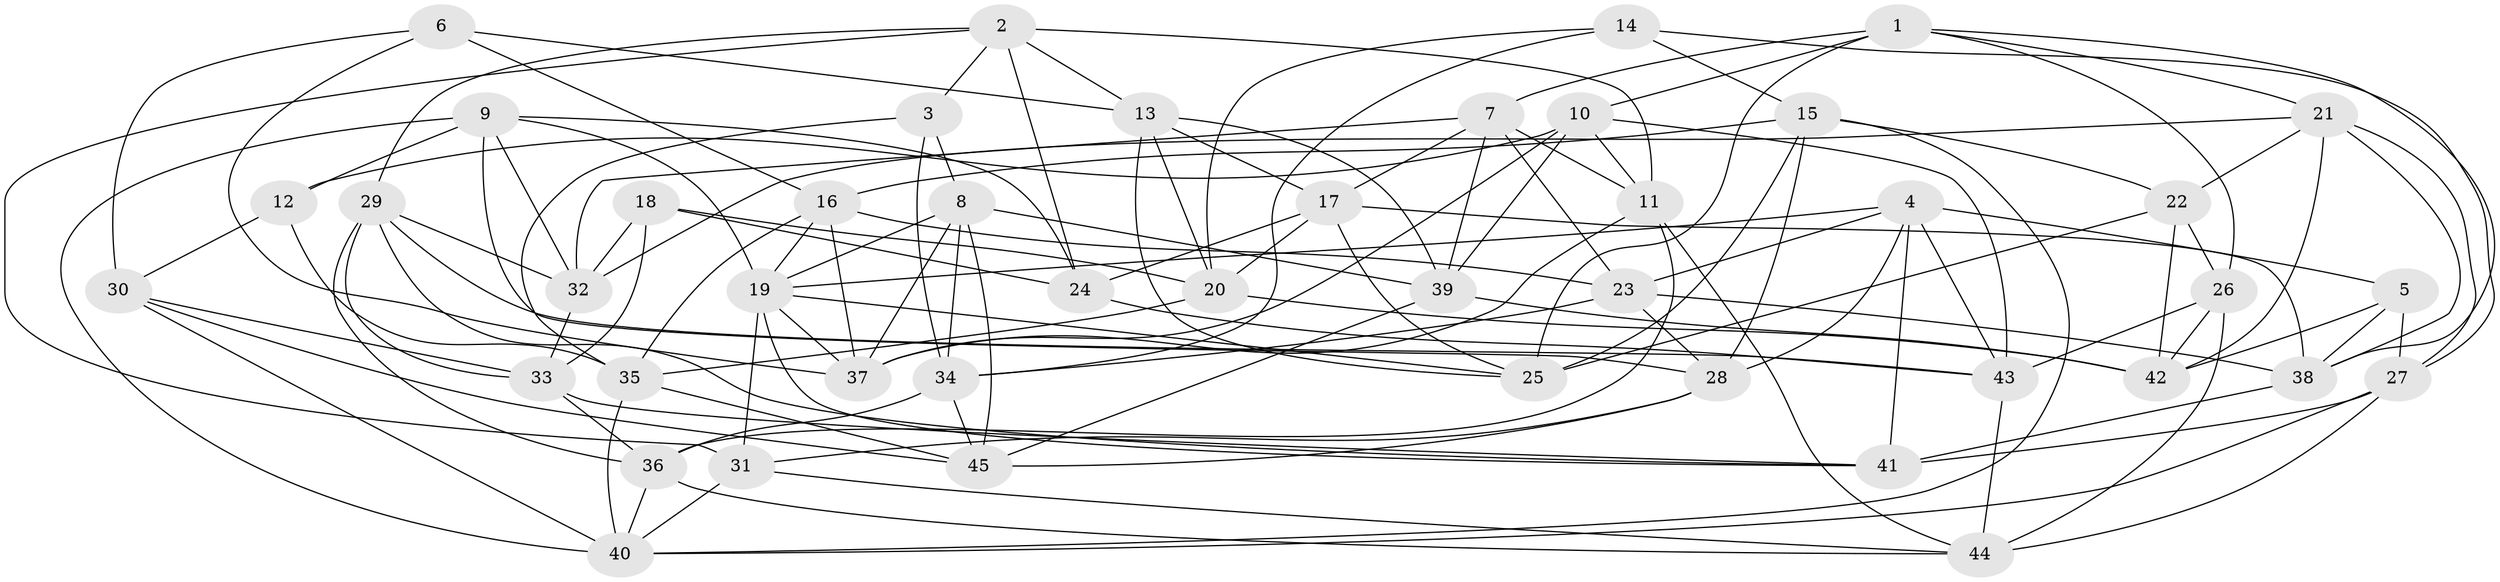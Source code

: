 // original degree distribution, {4: 1.0}
// Generated by graph-tools (version 1.1) at 2025/50/03/09/25 03:50:46]
// undirected, 45 vertices, 128 edges
graph export_dot {
graph [start="1"]
  node [color=gray90,style=filled];
  1;
  2;
  3;
  4;
  5;
  6;
  7;
  8;
  9;
  10;
  11;
  12;
  13;
  14;
  15;
  16;
  17;
  18;
  19;
  20;
  21;
  22;
  23;
  24;
  25;
  26;
  27;
  28;
  29;
  30;
  31;
  32;
  33;
  34;
  35;
  36;
  37;
  38;
  39;
  40;
  41;
  42;
  43;
  44;
  45;
  1 -- 7 [weight=1.0];
  1 -- 10 [weight=1.0];
  1 -- 21 [weight=1.0];
  1 -- 25 [weight=1.0];
  1 -- 26 [weight=1.0];
  1 -- 38 [weight=1.0];
  2 -- 3 [weight=1.0];
  2 -- 11 [weight=1.0];
  2 -- 13 [weight=1.0];
  2 -- 24 [weight=2.0];
  2 -- 29 [weight=1.0];
  2 -- 31 [weight=2.0];
  3 -- 8 [weight=1.0];
  3 -- 34 [weight=1.0];
  3 -- 35 [weight=1.0];
  4 -- 5 [weight=1.0];
  4 -- 19 [weight=1.0];
  4 -- 23 [weight=1.0];
  4 -- 28 [weight=1.0];
  4 -- 41 [weight=1.0];
  4 -- 43 [weight=1.0];
  5 -- 27 [weight=1.0];
  5 -- 38 [weight=1.0];
  5 -- 42 [weight=1.0];
  6 -- 13 [weight=1.0];
  6 -- 16 [weight=1.0];
  6 -- 30 [weight=1.0];
  6 -- 37 [weight=1.0];
  7 -- 11 [weight=1.0];
  7 -- 17 [weight=1.0];
  7 -- 23 [weight=1.0];
  7 -- 32 [weight=1.0];
  7 -- 39 [weight=1.0];
  8 -- 19 [weight=1.0];
  8 -- 34 [weight=1.0];
  8 -- 37 [weight=1.0];
  8 -- 39 [weight=1.0];
  8 -- 45 [weight=1.0];
  9 -- 12 [weight=1.0];
  9 -- 19 [weight=1.0];
  9 -- 24 [weight=1.0];
  9 -- 28 [weight=1.0];
  9 -- 32 [weight=1.0];
  9 -- 40 [weight=1.0];
  10 -- 11 [weight=1.0];
  10 -- 12 [weight=1.0];
  10 -- 37 [weight=1.0];
  10 -- 39 [weight=1.0];
  10 -- 43 [weight=1.0];
  11 -- 36 [weight=1.0];
  11 -- 37 [weight=1.0];
  11 -- 44 [weight=1.0];
  12 -- 30 [weight=1.0];
  12 -- 35 [weight=1.0];
  13 -- 17 [weight=1.0];
  13 -- 20 [weight=1.0];
  13 -- 25 [weight=1.0];
  13 -- 39 [weight=1.0];
  14 -- 15 [weight=1.0];
  14 -- 20 [weight=1.0];
  14 -- 27 [weight=1.0];
  14 -- 34 [weight=1.0];
  15 -- 16 [weight=1.0];
  15 -- 22 [weight=1.0];
  15 -- 25 [weight=1.0];
  15 -- 28 [weight=1.0];
  15 -- 40 [weight=1.0];
  16 -- 19 [weight=1.0];
  16 -- 23 [weight=1.0];
  16 -- 35 [weight=1.0];
  16 -- 37 [weight=1.0];
  17 -- 20 [weight=1.0];
  17 -- 24 [weight=1.0];
  17 -- 25 [weight=1.0];
  17 -- 38 [weight=1.0];
  18 -- 20 [weight=1.0];
  18 -- 24 [weight=1.0];
  18 -- 32 [weight=1.0];
  18 -- 33 [weight=1.0];
  19 -- 25 [weight=1.0];
  19 -- 31 [weight=1.0];
  19 -- 37 [weight=1.0];
  19 -- 41 [weight=1.0];
  20 -- 35 [weight=1.0];
  20 -- 42 [weight=1.0];
  21 -- 22 [weight=1.0];
  21 -- 27 [weight=1.0];
  21 -- 32 [weight=1.0];
  21 -- 38 [weight=1.0];
  21 -- 42 [weight=1.0];
  22 -- 25 [weight=1.0];
  22 -- 26 [weight=2.0];
  22 -- 42 [weight=1.0];
  23 -- 28 [weight=1.0];
  23 -- 34 [weight=1.0];
  23 -- 38 [weight=1.0];
  24 -- 43 [weight=1.0];
  26 -- 42 [weight=1.0];
  26 -- 43 [weight=1.0];
  26 -- 44 [weight=1.0];
  27 -- 40 [weight=1.0];
  27 -- 41 [weight=1.0];
  27 -- 44 [weight=1.0];
  28 -- 31 [weight=1.0];
  28 -- 45 [weight=1.0];
  29 -- 32 [weight=1.0];
  29 -- 33 [weight=1.0];
  29 -- 36 [weight=1.0];
  29 -- 41 [weight=1.0];
  29 -- 43 [weight=1.0];
  30 -- 33 [weight=1.0];
  30 -- 40 [weight=2.0];
  30 -- 45 [weight=1.0];
  31 -- 40 [weight=1.0];
  31 -- 44 [weight=1.0];
  32 -- 33 [weight=1.0];
  33 -- 36 [weight=1.0];
  33 -- 41 [weight=1.0];
  34 -- 36 [weight=1.0];
  34 -- 45 [weight=1.0];
  35 -- 40 [weight=1.0];
  35 -- 45 [weight=1.0];
  36 -- 40 [weight=1.0];
  36 -- 44 [weight=1.0];
  38 -- 41 [weight=1.0];
  39 -- 42 [weight=1.0];
  39 -- 45 [weight=1.0];
  43 -- 44 [weight=1.0];
}
